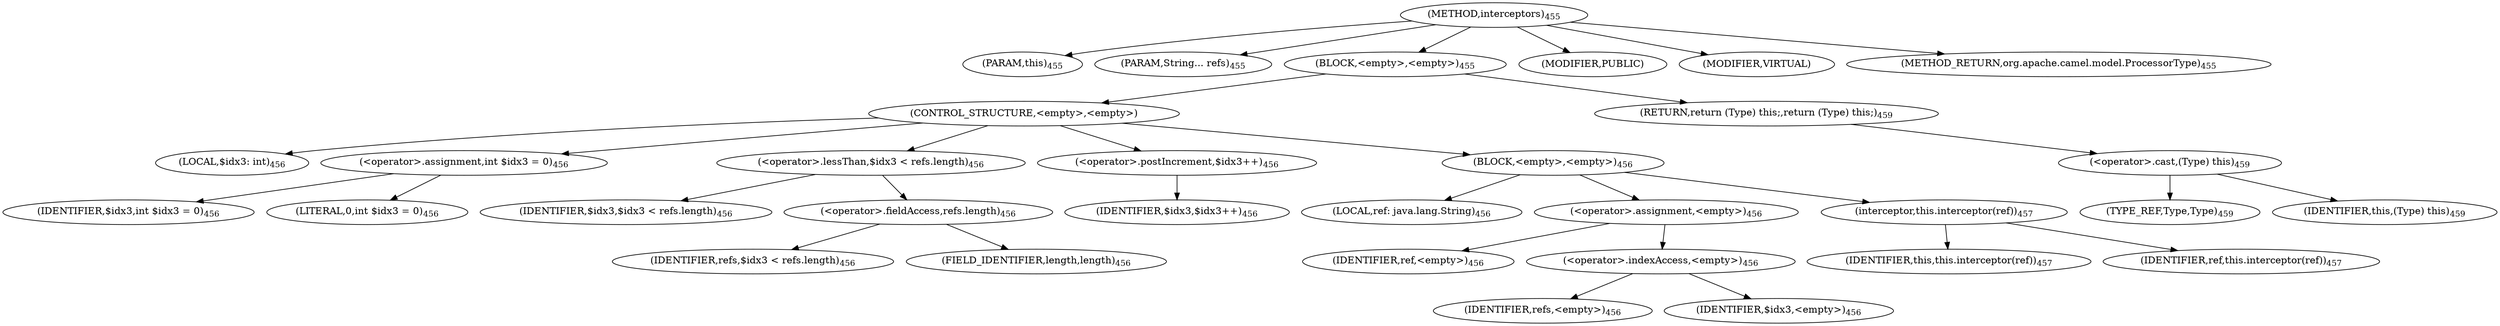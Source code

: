 digraph "interceptors" {  
"946" [label = <(METHOD,interceptors)<SUB>455</SUB>> ]
"112" [label = <(PARAM,this)<SUB>455</SUB>> ]
"947" [label = <(PARAM,String... refs)<SUB>455</SUB>> ]
"948" [label = <(BLOCK,&lt;empty&gt;,&lt;empty&gt;)<SUB>455</SUB>> ]
"949" [label = <(CONTROL_STRUCTURE,&lt;empty&gt;,&lt;empty&gt;)> ]
"950" [label = <(LOCAL,$idx3: int)<SUB>456</SUB>> ]
"951" [label = <(&lt;operator&gt;.assignment,int $idx3 = 0)<SUB>456</SUB>> ]
"952" [label = <(IDENTIFIER,$idx3,int $idx3 = 0)<SUB>456</SUB>> ]
"953" [label = <(LITERAL,0,int $idx3 = 0)<SUB>456</SUB>> ]
"954" [label = <(&lt;operator&gt;.lessThan,$idx3 &lt; refs.length)<SUB>456</SUB>> ]
"955" [label = <(IDENTIFIER,$idx3,$idx3 &lt; refs.length)<SUB>456</SUB>> ]
"956" [label = <(&lt;operator&gt;.fieldAccess,refs.length)<SUB>456</SUB>> ]
"957" [label = <(IDENTIFIER,refs,$idx3 &lt; refs.length)<SUB>456</SUB>> ]
"958" [label = <(FIELD_IDENTIFIER,length,length)<SUB>456</SUB>> ]
"959" [label = <(&lt;operator&gt;.postIncrement,$idx3++)<SUB>456</SUB>> ]
"960" [label = <(IDENTIFIER,$idx3,$idx3++)<SUB>456</SUB>> ]
"961" [label = <(BLOCK,&lt;empty&gt;,&lt;empty&gt;)<SUB>456</SUB>> ]
"962" [label = <(LOCAL,ref: java.lang.String)<SUB>456</SUB>> ]
"963" [label = <(&lt;operator&gt;.assignment,&lt;empty&gt;)<SUB>456</SUB>> ]
"964" [label = <(IDENTIFIER,ref,&lt;empty&gt;)<SUB>456</SUB>> ]
"965" [label = <(&lt;operator&gt;.indexAccess,&lt;empty&gt;)<SUB>456</SUB>> ]
"966" [label = <(IDENTIFIER,refs,&lt;empty&gt;)<SUB>456</SUB>> ]
"967" [label = <(IDENTIFIER,$idx3,&lt;empty&gt;)<SUB>456</SUB>> ]
"968" [label = <(interceptor,this.interceptor(ref))<SUB>457</SUB>> ]
"111" [label = <(IDENTIFIER,this,this.interceptor(ref))<SUB>457</SUB>> ]
"969" [label = <(IDENTIFIER,ref,this.interceptor(ref))<SUB>457</SUB>> ]
"970" [label = <(RETURN,return (Type) this;,return (Type) this;)<SUB>459</SUB>> ]
"971" [label = <(&lt;operator&gt;.cast,(Type) this)<SUB>459</SUB>> ]
"972" [label = <(TYPE_REF,Type,Type)<SUB>459</SUB>> ]
"113" [label = <(IDENTIFIER,this,(Type) this)<SUB>459</SUB>> ]
"973" [label = <(MODIFIER,PUBLIC)> ]
"974" [label = <(MODIFIER,VIRTUAL)> ]
"975" [label = <(METHOD_RETURN,org.apache.camel.model.ProcessorType)<SUB>455</SUB>> ]
  "946" -> "112" 
  "946" -> "947" 
  "946" -> "948" 
  "946" -> "973" 
  "946" -> "974" 
  "946" -> "975" 
  "948" -> "949" 
  "948" -> "970" 
  "949" -> "950" 
  "949" -> "951" 
  "949" -> "954" 
  "949" -> "959" 
  "949" -> "961" 
  "951" -> "952" 
  "951" -> "953" 
  "954" -> "955" 
  "954" -> "956" 
  "956" -> "957" 
  "956" -> "958" 
  "959" -> "960" 
  "961" -> "962" 
  "961" -> "963" 
  "961" -> "968" 
  "963" -> "964" 
  "963" -> "965" 
  "965" -> "966" 
  "965" -> "967" 
  "968" -> "111" 
  "968" -> "969" 
  "970" -> "971" 
  "971" -> "972" 
  "971" -> "113" 
}
